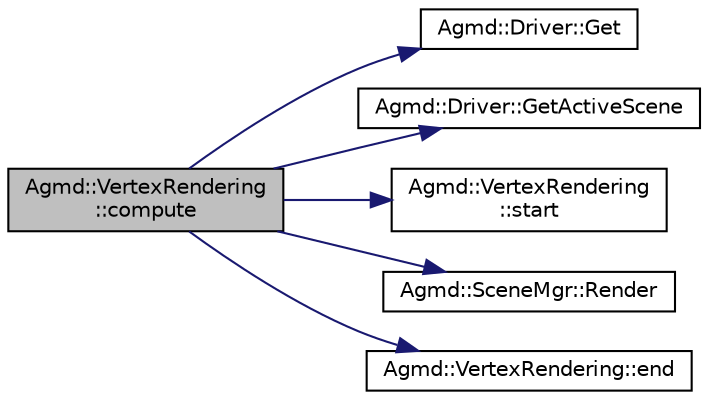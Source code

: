 digraph "Agmd::VertexRendering::compute"
{
  edge [fontname="Helvetica",fontsize="10",labelfontname="Helvetica",labelfontsize="10"];
  node [fontname="Helvetica",fontsize="10",shape=record];
  rankdir="LR";
  Node1 [label="Agmd::VertexRendering\l::compute",height=0.2,width=0.4,color="black", fillcolor="grey75", style="filled" fontcolor="black"];
  Node1 -> Node2 [color="midnightblue",fontsize="10",style="solid",fontname="Helvetica"];
  Node2 [label="Agmd::Driver::Get",height=0.2,width=0.4,color="black", fillcolor="white", style="filled",URL="$class_agmd_1_1_driver.html#aedf84a4d782cbaad6a5d5eb1fd17b682"];
  Node1 -> Node3 [color="midnightblue",fontsize="10",style="solid",fontname="Helvetica"];
  Node3 [label="Agmd::Driver::GetActiveScene",height=0.2,width=0.4,color="black", fillcolor="white", style="filled",URL="$class_agmd_1_1_driver.html#ae2f53381d96063c7dab24d62637df6ec"];
  Node1 -> Node4 [color="midnightblue",fontsize="10",style="solid",fontname="Helvetica"];
  Node4 [label="Agmd::VertexRendering\l::start",height=0.2,width=0.4,color="black", fillcolor="white", style="filled",URL="$class_agmd_1_1_vertex_rendering.html#ac03dd545b910070c14d4c478e2c6d936"];
  Node1 -> Node5 [color="midnightblue",fontsize="10",style="solid",fontname="Helvetica"];
  Node5 [label="Agmd::SceneMgr::Render",height=0.2,width=0.4,color="black", fillcolor="white", style="filled",URL="$class_agmd_1_1_scene_mgr.html#ab3a4ce481acca664a7145fdf83c90ee9"];
  Node1 -> Node6 [color="midnightblue",fontsize="10",style="solid",fontname="Helvetica"];
  Node6 [label="Agmd::VertexRendering::end",height=0.2,width=0.4,color="black", fillcolor="white", style="filled",URL="$class_agmd_1_1_vertex_rendering.html#accf6f94aa1d549e225c8ca28607b35e0"];
}
